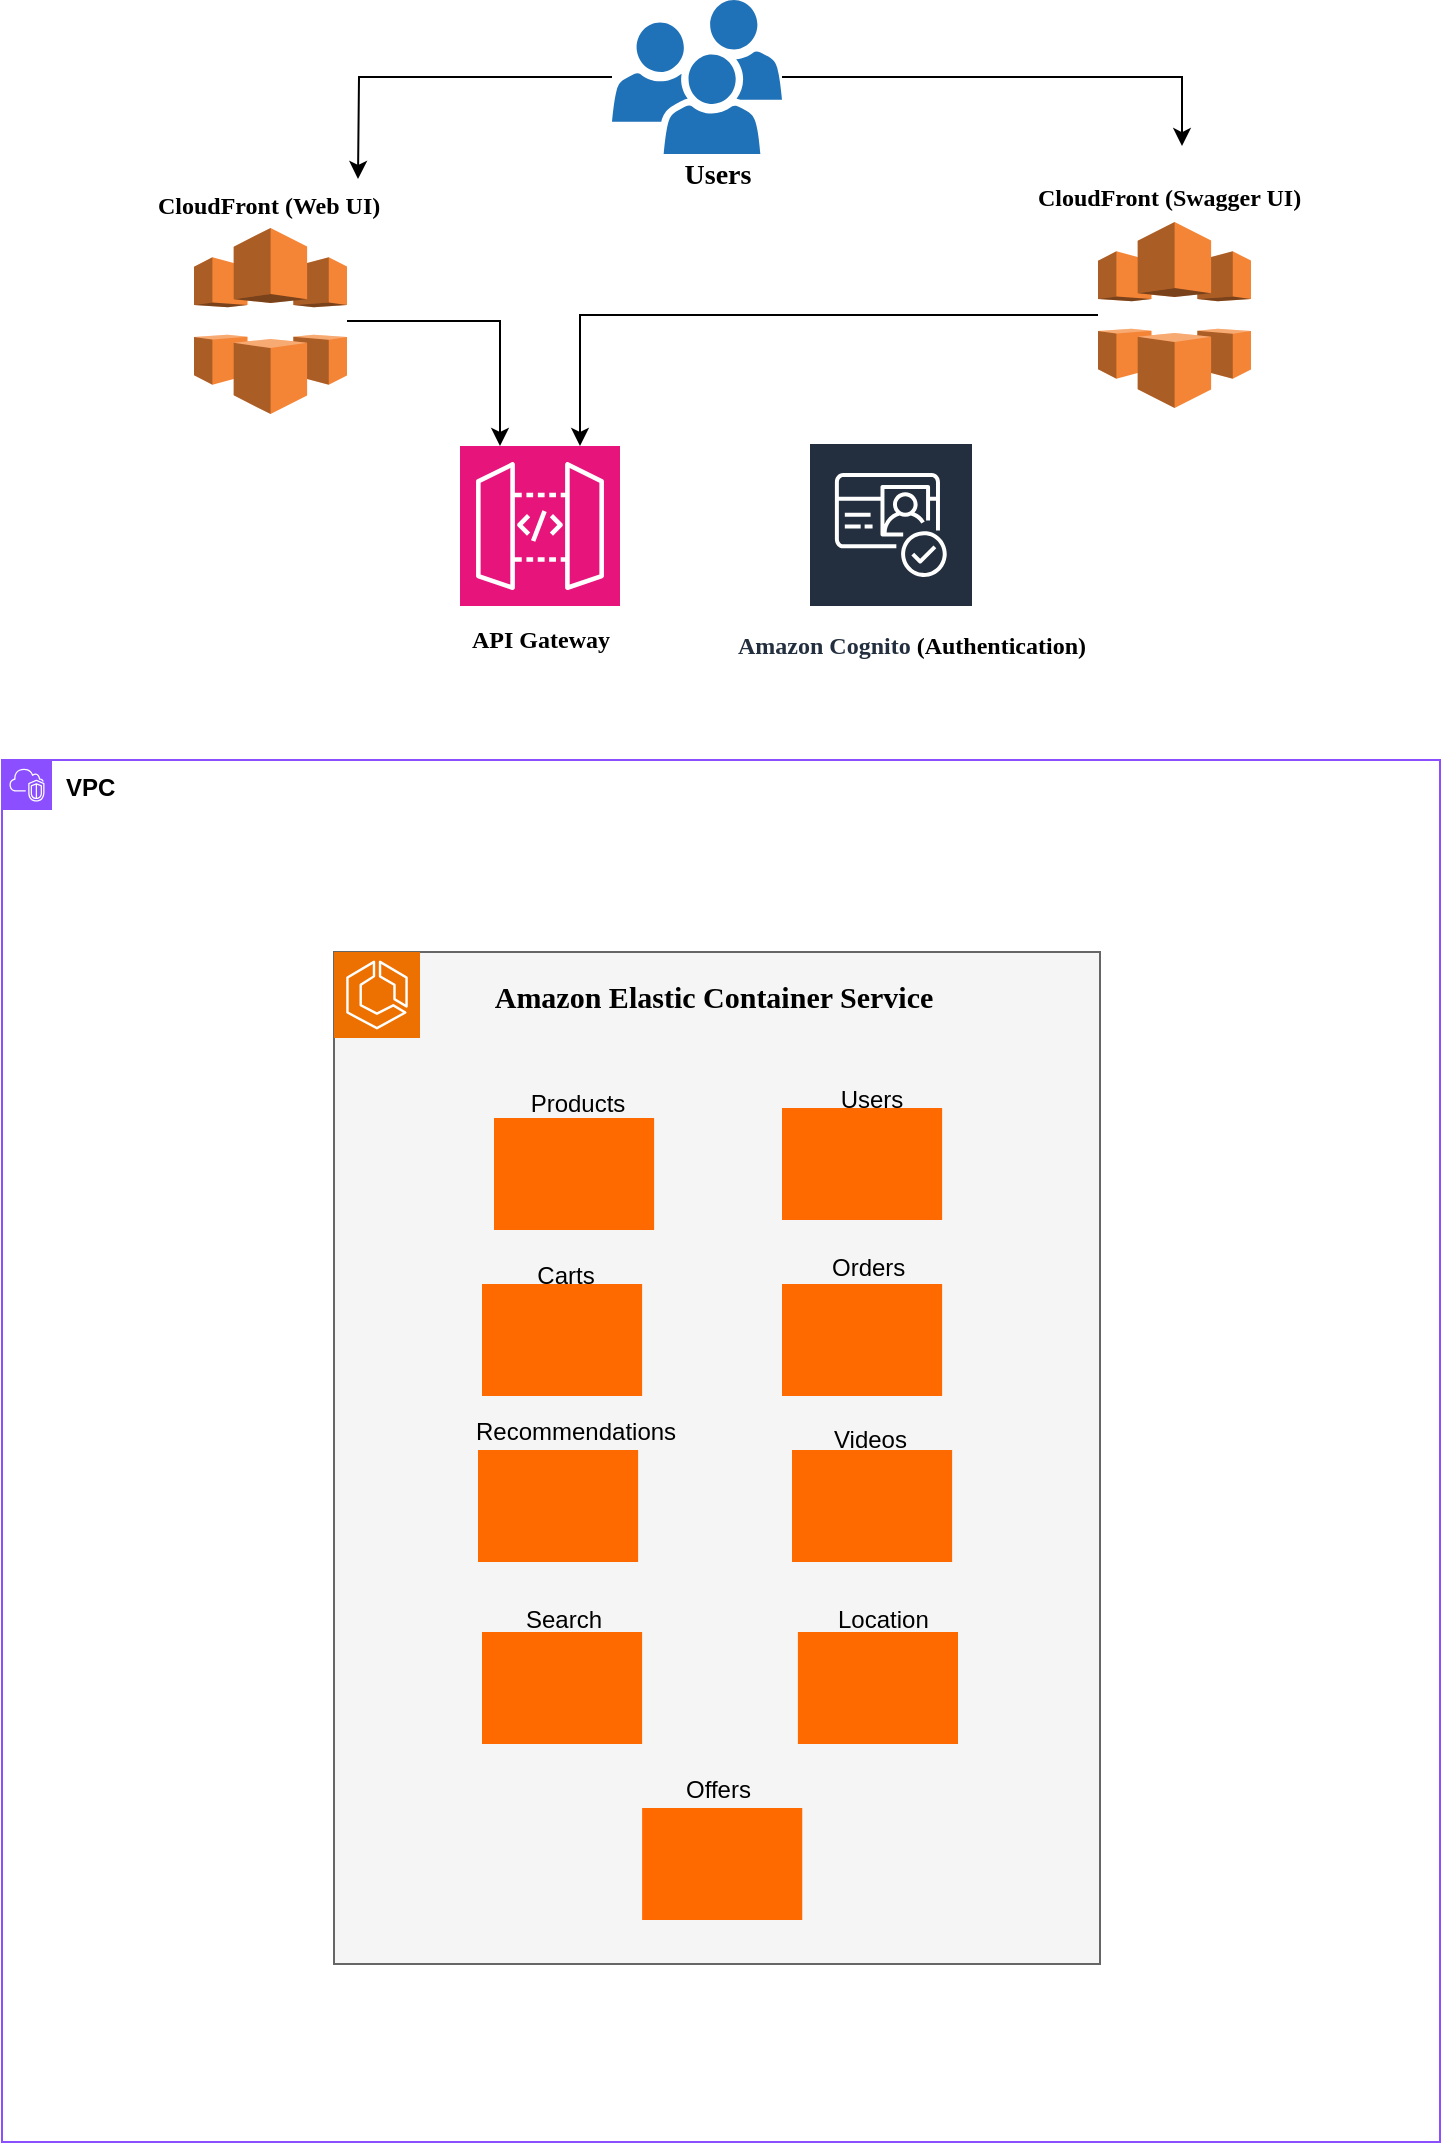 <mxfile version="27.1.5" pages="2">
  <diagram name="Page-1" id="uZDpHBk8tU06kR3zukVg">
    <mxGraphModel dx="786" dy="436" grid="0" gridSize="10" guides="1" tooltips="1" connect="1" arrows="1" fold="1" page="1" pageScale="1" pageWidth="827" pageHeight="1169" math="0" shadow="0">
      <root>
        <mxCell id="0" />
        <mxCell id="-1pALZZ2j-eL1ZR5JqG6-3" value="CICD Layer" style="" parent="0" />
        <mxCell id="I6HIBl1rABG_yWZcEIyp-3" style="edgeStyle=orthogonalEdgeStyle;rounded=0;orthogonalLoop=1;jettySize=auto;html=1;entryX=0.25;entryY=0;entryDx=0;entryDy=0;entryPerimeter=0;" edge="1" parent="-1pALZZ2j-eL1ZR5JqG6-3" source="fU7K8vb8Lv-WIJmMKOUZ-217" target="fU7K8vb8Lv-WIJmMKOUZ-222">
          <mxGeometry relative="1" as="geometry" />
        </mxCell>
        <mxCell id="I6HIBl1rABG_yWZcEIyp-5" style="edgeStyle=orthogonalEdgeStyle;rounded=0;orthogonalLoop=1;jettySize=auto;html=1;entryX=0.75;entryY=0;entryDx=0;entryDy=0;entryPerimeter=0;" edge="1" parent="-1pALZZ2j-eL1ZR5JqG6-3" source="fU7K8vb8Lv-WIJmMKOUZ-218" target="fU7K8vb8Lv-WIJmMKOUZ-222">
          <mxGeometry relative="1" as="geometry" />
        </mxCell>
        <mxCell id="fU7K8vb8Lv-WIJmMKOUZ-223" value="Backend Layer" style="locked=1;" parent="0" />
        <mxCell id="fU7K8vb8Lv-WIJmMKOUZ-224" value="&lt;b&gt;&lt;font style=&quot;color: rgb(0, 0, 0);&quot;&gt;VPC&lt;/font&gt;&lt;/b&gt;" style="points=[[0,0],[0.25,0],[0.5,0],[0.75,0],[1,0],[1,0.25],[1,0.5],[1,0.75],[1,1],[0.75,1],[0.5,1],[0.25,1],[0,1],[0,0.75],[0,0.5],[0,0.25]];outlineConnect=0;gradientColor=none;html=1;whiteSpace=wrap;fontSize=12;fontStyle=0;container=1;pointerEvents=0;collapsible=0;recursiveResize=0;shape=mxgraph.aws4.group;grIcon=mxgraph.aws4.group_vpc2;strokeColor=#8C4FFF;fillColor=none;verticalAlign=top;align=left;spacingLeft=30;fontColor=#AAB7B8;dashed=0;" parent="fU7K8vb8Lv-WIJmMKOUZ-223" vertex="1">
          <mxGeometry x="44" y="417" width="719" height="691" as="geometry" />
        </mxCell>
        <mxCell id="fU7K8vb8Lv-WIJmMKOUZ-229" value="" style="rounded=0;whiteSpace=wrap;html=1;fillColor=#f5f5f5;fontColor=#333333;strokeColor=#666666;" parent="fU7K8vb8Lv-WIJmMKOUZ-224" vertex="1">
          <mxGeometry x="166" y="96" width="383" height="506" as="geometry" />
        </mxCell>
        <mxCell id="fU7K8vb8Lv-WIJmMKOUZ-231" value="" style="points=[];aspect=fixed;html=1;align=center;shadow=0;dashed=0;fillColor=#FF6A00;strokeColor=none;shape=mxgraph.alibaba_cloud.eci_elastic_container_instance;" parent="fU7K8vb8Lv-WIJmMKOUZ-224" vertex="1">
          <mxGeometry x="246" y="179" width="80.06" height="56" as="geometry" />
        </mxCell>
        <mxCell id="fU7K8vb8Lv-WIJmMKOUZ-230" value="" style="sketch=0;points=[[0,0,0],[0.25,0,0],[0.5,0,0],[0.75,0,0],[1,0,0],[0,1,0],[0.25,1,0],[0.5,1,0],[0.75,1,0],[1,1,0],[0,0.25,0],[0,0.5,0],[0,0.75,0],[1,0.25,0],[1,0.5,0],[1,0.75,0]];outlineConnect=0;fontColor=#232F3E;fillColor=#ED7100;strokeColor=#ffffff;dashed=0;verticalLabelPosition=bottom;verticalAlign=top;align=center;html=1;fontSize=12;fontStyle=0;aspect=fixed;shape=mxgraph.aws4.resourceIcon;resIcon=mxgraph.aws4.ecs;" parent="fU7K8vb8Lv-WIJmMKOUZ-224" vertex="1">
          <mxGeometry x="166" y="96" width="43" height="43" as="geometry" />
        </mxCell>
        <mxCell id="fU7K8vb8Lv-WIJmMKOUZ-238" value="" style="points=[];aspect=fixed;html=1;align=center;shadow=0;dashed=0;fillColor=#FF6A00;strokeColor=none;shape=mxgraph.alibaba_cloud.eci_elastic_container_instance;" parent="fU7K8vb8Lv-WIJmMKOUZ-224" vertex="1">
          <mxGeometry x="395" y="345" width="80.06" height="56" as="geometry" />
        </mxCell>
        <mxCell id="fU7K8vb8Lv-WIJmMKOUZ-240" value="" style="points=[];aspect=fixed;html=1;align=center;shadow=0;dashed=0;fillColor=#FF6A00;strokeColor=none;shape=mxgraph.alibaba_cloud.eci_elastic_container_instance;" parent="fU7K8vb8Lv-WIJmMKOUZ-224" vertex="1">
          <mxGeometry x="390" y="174" width="80.06" height="56" as="geometry" />
        </mxCell>
        <mxCell id="fU7K8vb8Lv-WIJmMKOUZ-242" value="" style="points=[];aspect=fixed;html=1;align=center;shadow=0;dashed=0;fillColor=#FF6A00;strokeColor=none;shape=mxgraph.alibaba_cloud.eci_elastic_container_instance;" parent="fU7K8vb8Lv-WIJmMKOUZ-224" vertex="1">
          <mxGeometry x="240" y="262" width="80.06" height="56" as="geometry" />
        </mxCell>
        <mxCell id="fU7K8vb8Lv-WIJmMKOUZ-239" value="" style="points=[];aspect=fixed;html=1;align=center;shadow=0;dashed=0;fillColor=#FF6A00;strokeColor=none;shape=mxgraph.alibaba_cloud.eci_elastic_container_instance;" parent="fU7K8vb8Lv-WIJmMKOUZ-224" vertex="1">
          <mxGeometry x="390" y="262" width="80.06" height="56" as="geometry" />
        </mxCell>
        <mxCell id="fU7K8vb8Lv-WIJmMKOUZ-241" value="" style="points=[];aspect=fixed;html=1;align=center;shadow=0;dashed=0;fillColor=#FF6A00;strokeColor=none;shape=mxgraph.alibaba_cloud.eci_elastic_container_instance;" parent="fU7K8vb8Lv-WIJmMKOUZ-224" vertex="1">
          <mxGeometry x="238" y="345" width="80.06" height="56" as="geometry" />
        </mxCell>
        <mxCell id="fU7K8vb8Lv-WIJmMKOUZ-243" value="&lt;b&gt;&lt;font style=&quot;font-size: 15px;&quot; face=&quot;Georgia&quot;&gt;Amazon Elastic Container Service&lt;/font&gt;&lt;/b&gt;" style="text;html=1;align=center;verticalAlign=middle;whiteSpace=wrap;rounded=0;" parent="fU7K8vb8Lv-WIJmMKOUZ-224" vertex="1">
          <mxGeometry x="212" y="78" width="288" height="79" as="geometry" />
        </mxCell>
        <mxCell id="fU7K8vb8Lv-WIJmMKOUZ-245" value="&lt;p style=&quot;white-space-collapse: preserve;&quot; dir=&quot;auto&quot;&gt;Products&lt;/p&gt;" style="text;html=1;align=center;verticalAlign=middle;whiteSpace=wrap;rounded=0;" parent="fU7K8vb8Lv-WIJmMKOUZ-224" vertex="1">
          <mxGeometry x="258.06" y="157" width="60" height="30" as="geometry" />
        </mxCell>
        <mxCell id="fU7K8vb8Lv-WIJmMKOUZ-246" value="&lt;p style=&quot;white-space-collapse: preserve;&quot; dir=&quot;auto&quot;&gt;Users&lt;/p&gt;" style="text;html=1;align=center;verticalAlign=middle;whiteSpace=wrap;rounded=0;" parent="fU7K8vb8Lv-WIJmMKOUZ-224" vertex="1">
          <mxGeometry x="405.03" y="155" width="60" height="30" as="geometry" />
        </mxCell>
        <mxCell id="fU7K8vb8Lv-WIJmMKOUZ-247" value="&lt;p style=&quot;white-space-collapse: preserve;&quot; dir=&quot;auto&quot;&gt;Carts&lt;/p&gt;" style="text;html=1;align=center;verticalAlign=middle;whiteSpace=wrap;rounded=0;" parent="fU7K8vb8Lv-WIJmMKOUZ-224" vertex="1">
          <mxGeometry x="252" y="243" width="60" height="30" as="geometry" />
        </mxCell>
        <mxCell id="fU7K8vb8Lv-WIJmMKOUZ-248" value="&lt;p dir=&quot;auto&quot; style=&quot;white-space: pre-wrap;&quot;&gt;Orders&lt;/p&gt;" style="text;whiteSpace=wrap;html=1;" parent="fU7K8vb8Lv-WIJmMKOUZ-224" vertex="1">
          <mxGeometry x="413" y="228.003" width="65" height="60" as="geometry" />
        </mxCell>
        <mxCell id="fU7K8vb8Lv-WIJmMKOUZ-249" value="&lt;p dir=&quot;auto&quot; style=&quot;white-space: pre-wrap;&quot;&gt;Recommendations&lt;/p&gt;" style="text;whiteSpace=wrap;html=1;" parent="fU7K8vb8Lv-WIJmMKOUZ-224" vertex="1">
          <mxGeometry x="235" y="310.003" width="128" height="60" as="geometry" />
        </mxCell>
        <mxCell id="fU7K8vb8Lv-WIJmMKOUZ-250" value="" style="points=[];aspect=fixed;html=1;align=center;shadow=0;dashed=0;fillColor=#FF6A00;strokeColor=none;shape=mxgraph.alibaba_cloud.eci_elastic_container_instance;" parent="fU7K8vb8Lv-WIJmMKOUZ-224" vertex="1">
          <mxGeometry x="240.0" y="436" width="80.06" height="56" as="geometry" />
        </mxCell>
        <mxCell id="fU7K8vb8Lv-WIJmMKOUZ-251" value="&lt;p dir=&quot;auto&quot; style=&quot;white-space: pre-wrap;&quot;&gt;Search&lt;/p&gt;" style="text;whiteSpace=wrap;html=1;" parent="fU7K8vb8Lv-WIJmMKOUZ-224" vertex="1">
          <mxGeometry x="260.06" y="404.003" width="66" height="60" as="geometry" />
        </mxCell>
        <mxCell id="fU7K8vb8Lv-WIJmMKOUZ-252" value="&lt;p dir=&quot;auto&quot; style=&quot;white-space: pre-wrap;&quot;&gt;Videos&lt;/p&gt;" style="text;whiteSpace=wrap;html=1;" parent="fU7K8vb8Lv-WIJmMKOUZ-224" vertex="1">
          <mxGeometry x="414" y="314.003" width="64" height="60" as="geometry" />
        </mxCell>
        <mxCell id="fU7K8vb8Lv-WIJmMKOUZ-255" value="" style="points=[];aspect=fixed;html=1;align=center;shadow=0;dashed=0;fillColor=#FF6A00;strokeColor=none;shape=mxgraph.alibaba_cloud.eci_elastic_container_instance;" parent="fU7K8vb8Lv-WIJmMKOUZ-224" vertex="1">
          <mxGeometry x="397.94" y="436" width="80.06" height="56" as="geometry" />
        </mxCell>
        <mxCell id="fU7K8vb8Lv-WIJmMKOUZ-253" value="&lt;p dir=&quot;auto&quot; style=&quot;white-space: pre-wrap;&quot;&gt;Location&lt;/p&gt;" style="text;whiteSpace=wrap;html=1;" parent="fU7K8vb8Lv-WIJmMKOUZ-224" vertex="1">
          <mxGeometry x="416" y="404.003" width="73" height="60" as="geometry" />
        </mxCell>
        <mxCell id="fU7K8vb8Lv-WIJmMKOUZ-257" value="" style="points=[];aspect=fixed;html=1;align=center;shadow=0;dashed=0;fillColor=#FF6A00;strokeColor=none;shape=mxgraph.alibaba_cloud.eci_elastic_container_instance;" parent="fU7K8vb8Lv-WIJmMKOUZ-224" vertex="1">
          <mxGeometry x="320.06" y="524" width="80.06" height="56" as="geometry" />
        </mxCell>
        <mxCell id="fU7K8vb8Lv-WIJmMKOUZ-254" value="&lt;p dir=&quot;auto&quot; style=&quot;white-space: pre-wrap;&quot;&gt;Offers&lt;/p&gt;" style="text;whiteSpace=wrap;html=1;" parent="fU7K8vb8Lv-WIJmMKOUZ-224" vertex="1">
          <mxGeometry x="340.12" y="489.003" width="60" height="60" as="geometry" />
        </mxCell>
        <mxCell id="-1pALZZ2j-eL1ZR5JqG6-1" value="&lt;font face=&quot;Georgia&quot;&gt;&lt;b&gt;&lt;br&gt;&lt;/b&gt;&lt;/font&gt;&lt;p style=&quot;white-space: pre-wrap;&quot; dir=&quot;auto&quot;&gt;&lt;font face=&quot;Georgia&quot;&gt;&lt;b&gt;API Gateway&lt;/b&gt;&lt;/font&gt;&lt;/p&gt;&lt;font face=&quot;Georgia&quot;&gt;&lt;b&gt;&lt;br&gt;&lt;/b&gt;&lt;/font&gt;" style="text;html=1;align=center;verticalAlign=middle;whiteSpace=wrap;rounded=0;" vertex="1" parent="fU7K8vb8Lv-WIJmMKOUZ-223">
          <mxGeometry x="245" y="331" width="137" height="51" as="geometry" />
        </mxCell>
        <mxCell id="-1pALZZ2j-eL1ZR5JqG6-2" value="&lt;span style=&quot;color: rgb(35, 47, 62); font-family: Georgia; font-size: 12px; font-style: normal; font-variant-ligatures: normal; font-variant-caps: normal; font-weight: 700; letter-spacing: normal; orphans: 2; text-align: center; text-indent: 0px; text-transform: none; widows: 2; word-spacing: 0px; -webkit-text-stroke-width: 0px; white-space: normal; text-decoration-thickness: initial; text-decoration-style: initial; text-decoration-color: initial; float: none; display: inline !important;&quot;&gt;Amazon Cognito&lt;/span&gt;&lt;b&gt;&lt;font face=&quot;Georgia&quot;&gt;&lt;span style=&quot;color: rgb(35, 47, 62); font-size: 12px; font-style: normal; font-variant-ligatures: normal; font-variant-caps: normal; letter-spacing: normal; orphans: 2; text-align: center; text-indent: 0px; text-transform: none; widows: 2; word-spacing: 0px; -webkit-text-stroke-width: 0px; white-space: normal; text-decoration-thickness: initial; text-decoration-style: initial; text-decoration-color: initial; float: none; display: inline !important;&quot;&gt;&amp;nbsp;&lt;/span&gt;&lt;span style=&quot;white-space-collapse: preserve; background-color: transparent; color: light-dark(rgb(0, 0, 0), rgb(255, 255, 255));&quot;&gt;(Authentication)&lt;/span&gt;&lt;/font&gt;&lt;/b&gt;" style="text;whiteSpace=wrap;html=1;" vertex="1" parent="fU7K8vb8Lv-WIJmMKOUZ-223">
          <mxGeometry x="410" y="346" width="216" height="37" as="geometry" />
        </mxCell>
        <mxCell id="fU7K8vb8Lv-WIJmMKOUZ-220" value="Api Layer" style="" parent="0" />
        <mxCell id="fU7K8vb8Lv-WIJmMKOUZ-222" value="" style="sketch=0;points=[[0,0,0],[0.25,0,0],[0.5,0,0],[0.75,0,0],[1,0,0],[0,1,0],[0.25,1,0],[0.5,1,0],[0.75,1,0],[1,1,0],[0,0.25,0],[0,0.5,0],[0,0.75,0],[1,0.25,0],[1,0.5,0],[1,0.75,0]];outlineConnect=0;fontColor=#232F3E;fillColor=#E7157B;strokeColor=#ffffff;dashed=0;verticalLabelPosition=bottom;verticalAlign=top;align=center;html=1;fontSize=12;fontStyle=0;aspect=fixed;shape=mxgraph.aws4.resourceIcon;resIcon=mxgraph.aws4.api_gateway;" parent="fU7K8vb8Lv-WIJmMKOUZ-220" vertex="1">
          <mxGeometry x="273" y="260" width="80" height="80" as="geometry" />
        </mxCell>
        <mxCell id="fU7K8vb8Lv-WIJmMKOUZ-226" value="" style="sketch=0;outlineConnect=0;fontColor=#232F3E;gradientColor=none;strokeColor=#ffffff;fillColor=#232F3E;dashed=0;verticalLabelPosition=middle;verticalAlign=bottom;align=center;html=1;whiteSpace=wrap;fontSize=10;fontStyle=1;spacing=3;shape=mxgraph.aws4.productIcon;prIcon=mxgraph.aws4.cognito;" parent="fU7K8vb8Lv-WIJmMKOUZ-220" vertex="1">
          <mxGeometry x="447" y="258" width="83" height="56" as="geometry" />
        </mxCell>
        <mxCell id="fU7K8vb8Lv-WIJmMKOUZ-213" value="Frontend Layer" style="" parent="0" />
        <mxCell id="fU7K8vb8Lv-WIJmMKOUZ-217" value="" style="outlineConnect=0;dashed=0;verticalLabelPosition=bottom;verticalAlign=top;align=center;html=1;shape=mxgraph.aws3.cloudfront;fillColor=#F58536;gradientColor=none;" parent="fU7K8vb8Lv-WIJmMKOUZ-213" vertex="1">
          <mxGeometry x="140" y="151" width="76.5" height="93" as="geometry" />
        </mxCell>
        <mxCell id="fU7K8vb8Lv-WIJmMKOUZ-218" value="" style="outlineConnect=0;dashed=0;verticalLabelPosition=bottom;verticalAlign=top;align=center;html=1;shape=mxgraph.aws3.cloudfront;fillColor=#F58536;gradientColor=none;" parent="fU7K8vb8Lv-WIJmMKOUZ-213" vertex="1">
          <mxGeometry x="592" y="148" width="76.5" height="93" as="geometry" />
        </mxCell>
        <object label="User layer" id="1">
          <mxCell style="" parent="0" />
        </object>
        <mxCell id="I6HIBl1rABG_yWZcEIyp-1" style="edgeStyle=orthogonalEdgeStyle;rounded=0;orthogonalLoop=1;jettySize=auto;html=1;" edge="1" parent="1" source="fU7K8vb8Lv-WIJmMKOUZ-208">
          <mxGeometry relative="1" as="geometry">
            <mxPoint x="313" y="58" as="sourcePoint" />
            <mxPoint x="222" y="126.5" as="targetPoint" />
          </mxGeometry>
        </mxCell>
        <mxCell id="I6HIBl1rABG_yWZcEIyp-2" style="edgeStyle=orthogonalEdgeStyle;rounded=0;orthogonalLoop=1;jettySize=auto;html=1;" edge="1" parent="1" source="fU7K8vb8Lv-WIJmMKOUZ-208" target="yvy17whpO4O2aVPLkSyt-3">
          <mxGeometry relative="1" as="geometry">
            <Array as="points">
              <mxPoint x="634" y="76" />
            </Array>
          </mxGeometry>
        </mxCell>
        <mxCell id="fU7K8vb8Lv-WIJmMKOUZ-208" value="" style="sketch=0;pointerEvents=1;shadow=0;dashed=0;html=1;strokeColor=none;labelPosition=center;verticalLabelPosition=bottom;verticalAlign=top;outlineConnect=0;align=center;shape=mxgraph.office.users.users;fillColor=#2072B8;" parent="1" vertex="1">
          <mxGeometry x="349" y="37" width="85" height="77" as="geometry" />
        </mxCell>
        <mxCell id="yvy17whpO4O2aVPLkSyt-1" value="&lt;p style=&quot;white-space-collapse: preserve;&quot; dir=&quot;auto&quot;&gt;&lt;font style=&quot;font-size: 14px;&quot; face=&quot;Georgia&quot;&gt;&lt;b&gt;Users&lt;/b&gt;&lt;/font&gt;&lt;/p&gt;" style="text;html=1;align=center;verticalAlign=middle;whiteSpace=wrap;rounded=0;" parent="1" vertex="1">
          <mxGeometry x="372" y="110" width="60" height="30" as="geometry" />
        </mxCell>
        <mxCell id="yvy17whpO4O2aVPLkSyt-2" value="&lt;p dir=&quot;auto&quot; style=&quot;white-space: pre-wrap;&quot;&gt;&lt;font face=&quot;Georgia&quot;&gt;&lt;b&gt;CloudFront (Web UI)&lt;/b&gt;&lt;/font&gt;&lt;/p&gt;" style="text;whiteSpace=wrap;html=1;" parent="1" vertex="1">
          <mxGeometry x="120" y="114.003" width="138" height="60" as="geometry" />
        </mxCell>
        <mxCell id="yvy17whpO4O2aVPLkSyt-3" value="&lt;p dir=&quot;auto&quot; style=&quot;white-space: pre-wrap;&quot;&gt;&lt;b&gt;&lt;font face=&quot;Georgia&quot;&gt;CloudFront (Swagger UI)&lt;/font&gt;&lt;/b&gt;&lt;/p&gt;" style="text;whiteSpace=wrap;html=1;" parent="1" vertex="1">
          <mxGeometry x="560" y="110.003" width="161" height="60" as="geometry" />
        </mxCell>
      </root>
    </mxGraphModel>
  </diagram>
  <diagram id="G3TAXoxbqQHdnc0IhTu0" name="Page-2">
    <mxGraphModel dx="786" dy="436" grid="0" gridSize="10" guides="1" tooltips="1" connect="1" arrows="1" fold="1" page="1" pageScale="1" pageWidth="827" pageHeight="1169" math="0" shadow="0">
      <root>
        <mxCell id="0" />
        <mxCell id="1" parent="0" />
        <mxCell id="135vJ2xj-HG3R5OqyIlV-9" value="" style="shape=cylinder3;whiteSpace=wrap;html=1;boundedLbl=1;backgroundOutline=1;size=15;direction=north;strokeWidth=2;" vertex="1" parent="1">
          <mxGeometry x="177" y="168" width="585" height="149" as="geometry" />
        </mxCell>
        <mxCell id="135vJ2xj-HG3R5OqyIlV-14" style="rounded=0;orthogonalLoop=1;jettySize=auto;html=1;" edge="1" parent="1" source="135vJ2xj-HG3R5OqyIlV-1" target="135vJ2xj-HG3R5OqyIlV-4">
          <mxGeometry relative="1" as="geometry" />
        </mxCell>
        <mxCell id="135vJ2xj-HG3R5OqyIlV-1" value="&lt;font face=&quot;Georgia&quot; style=&quot;font-size: 12px;&quot;&gt;AWS CodeBuild&lt;/font&gt;" style="sketch=0;outlineConnect=0;fontColor=#232F3E;gradientColor=none;strokeColor=#ffffff;fillColor=#232F3E;dashed=0;verticalLabelPosition=middle;verticalAlign=bottom;align=center;html=1;whiteSpace=wrap;fontSize=10;fontStyle=1;spacing=3;shape=mxgraph.aws4.productIcon;prIcon=mxgraph.aws4.codebuild;" vertex="1" parent="1">
          <mxGeometry x="445" y="195" width="80" height="110" as="geometry" />
        </mxCell>
        <mxCell id="135vJ2xj-HG3R5OqyIlV-3" value="" style="sketch=0;outlineConnect=0;fontColor=#232F3E;gradientColor=none;strokeColor=#ffffff;fillColor=#232F3E;dashed=0;verticalLabelPosition=middle;verticalAlign=bottom;align=center;html=1;whiteSpace=wrap;fontSize=10;fontStyle=1;spacing=3;shape=mxgraph.aws4.productIcon;prIcon=mxgraph.aws4.codepipeline;" vertex="1" parent="1">
          <mxGeometry x="187" y="168" width="28" height="18" as="geometry" />
        </mxCell>
        <mxCell id="135vJ2xj-HG3R5OqyIlV-17" style="rounded=0;orthogonalLoop=1;jettySize=auto;html=1;" edge="1" parent="1" source="135vJ2xj-HG3R5OqyIlV-4" target="135vJ2xj-HG3R5OqyIlV-16">
          <mxGeometry relative="1" as="geometry" />
        </mxCell>
        <mxCell id="135vJ2xj-HG3R5OqyIlV-4" value="&lt;font face=&quot;Georgia&quot; style=&quot;font-size: 12px;&quot;&gt;AWS CodeDeploy&lt;/font&gt;" style="sketch=0;outlineConnect=0;fontColor=#232F3E;gradientColor=none;strokeColor=#ffffff;fillColor=#232F3E;dashed=0;verticalLabelPosition=middle;verticalAlign=bottom;align=center;html=1;whiteSpace=wrap;fontSize=10;fontStyle=1;spacing=3;shape=mxgraph.aws4.productIcon;prIcon=mxgraph.aws4.codedeploy;" vertex="1" parent="1">
          <mxGeometry x="627" y="195" width="80" height="110" as="geometry" />
        </mxCell>
        <mxCell id="135vJ2xj-HG3R5OqyIlV-12" style="rounded=0;orthogonalLoop=1;jettySize=auto;html=1;" edge="1" parent="1" source="135vJ2xj-HG3R5OqyIlV-5" target="135vJ2xj-HG3R5OqyIlV-8">
          <mxGeometry relative="1" as="geometry" />
        </mxCell>
        <mxCell id="135vJ2xj-HG3R5OqyIlV-5" value="" style="points=[[0.35,0,0],[0.98,0.51,0],[1,0.71,0],[0.67,1,0],[0,0.795,0],[0,0.65,0]];verticalLabelPosition=bottom;sketch=0;html=1;verticalAlign=top;aspect=fixed;align=center;pointerEvents=1;shape=mxgraph.cisco19.user;fillColor=#FF8000;strokeColor=none;fontColor=#FF8000;" vertex="1" parent="1">
          <mxGeometry x="55" y="205" width="71" height="71" as="geometry" />
        </mxCell>
        <mxCell id="135vJ2xj-HG3R5OqyIlV-13" style="rounded=0;orthogonalLoop=1;jettySize=auto;html=1;" edge="1" parent="1" source="135vJ2xj-HG3R5OqyIlV-8">
          <mxGeometry relative="1" as="geometry">
            <mxPoint x="442" y="239" as="targetPoint" />
          </mxGeometry>
        </mxCell>
        <mxCell id="135vJ2xj-HG3R5OqyIlV-8" value="" style="dashed=0;outlineConnect=0;html=1;align=center;labelPosition=center;verticalLabelPosition=bottom;verticalAlign=top;shape=mxgraph.webicons.github;gradientColor=#DFDEDE" vertex="1" parent="1">
          <mxGeometry x="258" y="190" width="102.4" height="98.4" as="geometry" />
        </mxCell>
        <mxCell id="135vJ2xj-HG3R5OqyIlV-10" value="&lt;b&gt;&lt;font face=&quot;Georgia&quot;&gt;GitHub&lt;/font&gt;&lt;/b&gt;" style="text;html=1;align=center;verticalAlign=middle;whiteSpace=wrap;rounded=0;" vertex="1" parent="1">
          <mxGeometry x="279.2" y="280" width="60" height="30" as="geometry" />
        </mxCell>
        <mxCell id="135vJ2xj-HG3R5OqyIlV-11" value="&lt;span style=&quot;color: rgb(35, 47, 62); font-family: Helvetica; font-size: 10px; font-style: normal; font-variant-ligatures: normal; font-variant-caps: normal; font-weight: 700; letter-spacing: normal; orphans: 2; text-align: center; text-indent: 0px; text-transform: none; widows: 2; word-spacing: 0px; -webkit-text-stroke-width: 0px; white-space: normal; text-decoration-thickness: initial; text-decoration-style: initial; text-decoration-color: initial; float: none; display: inline !important;&quot;&gt;AWS CodePipeline&lt;/span&gt;" style="text;whiteSpace=wrap;html=1;" vertex="1" parent="1">
          <mxGeometry x="215" y="161.997" width="117" height="36" as="geometry" />
        </mxCell>
        <mxCell id="135vJ2xj-HG3R5OqyIlV-15" value="&lt;b&gt;&lt;font face=&quot;Georgia&quot;&gt;Developer&lt;/font&gt;&lt;/b&gt;" style="text;html=1;align=center;verticalAlign=middle;whiteSpace=wrap;rounded=0;" vertex="1" parent="1">
          <mxGeometry x="55" y="269" width="60" height="30" as="geometry" />
        </mxCell>
        <mxCell id="135vJ2xj-HG3R5OqyIlV-16" value="&lt;b&gt;&lt;font face=&quot;Georgia&quot;&gt;&lt;br&gt;&lt;/font&gt;&lt;/b&gt;&lt;p style=&quot;white-space: pre-wrap;&quot; dir=&quot;auto&quot;&gt;&lt;b&gt;&lt;font face=&quot;Georgia&quot;&gt;CloudFront (Swagger UI)&lt;/font&gt;&lt;/b&gt;&lt;/p&gt;&lt;b&gt;&lt;font face=&quot;Georgia&quot;&gt;&lt;br&gt;&lt;/font&gt;&lt;/b&gt;" style="outlineConnect=0;dashed=0;verticalLabelPosition=bottom;verticalAlign=top;align=center;html=1;shape=mxgraph.aws3.cloudfront;fillColor=#F58536;gradientColor=none;" vertex="1" parent="1">
          <mxGeometry x="630.5" y="374" width="76.5" height="93" as="geometry" />
        </mxCell>
      </root>
    </mxGraphModel>
  </diagram>
</mxfile>
